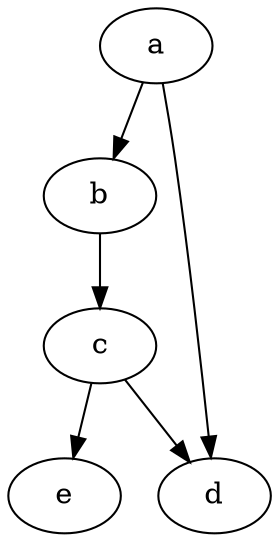 digraph G {
   a;
   b;
   c;
   d;
   e;
   a -> b [w=1];
   b -> c [w=1];
   c -> d [w=1];
   a -> d [w=1];
   c -> e [w=1];
}
